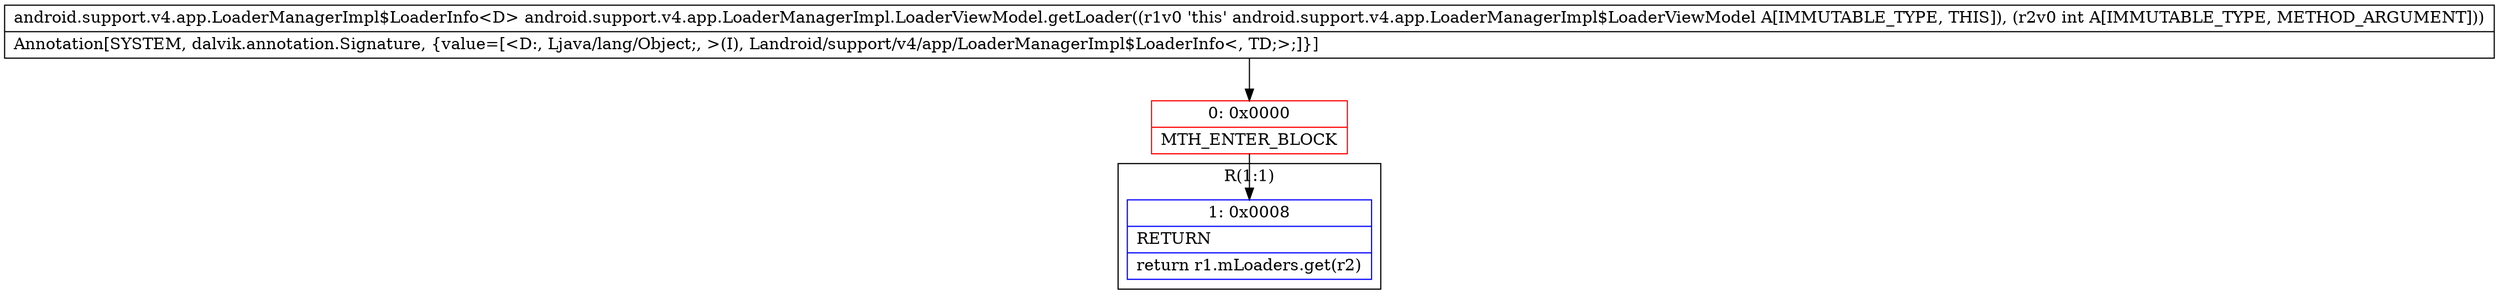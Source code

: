 digraph "CFG forandroid.support.v4.app.LoaderManagerImpl.LoaderViewModel.getLoader(I)Landroid\/support\/v4\/app\/LoaderManagerImpl$LoaderInfo;" {
subgraph cluster_Region_2144872132 {
label = "R(1:1)";
node [shape=record,color=blue];
Node_1 [shape=record,label="{1\:\ 0x0008|RETURN\l|return r1.mLoaders.get(r2)\l}"];
}
Node_0 [shape=record,color=red,label="{0\:\ 0x0000|MTH_ENTER_BLOCK\l}"];
MethodNode[shape=record,label="{android.support.v4.app.LoaderManagerImpl$LoaderInfo\<D\> android.support.v4.app.LoaderManagerImpl.LoaderViewModel.getLoader((r1v0 'this' android.support.v4.app.LoaderManagerImpl$LoaderViewModel A[IMMUTABLE_TYPE, THIS]), (r2v0 int A[IMMUTABLE_TYPE, METHOD_ARGUMENT]))  | Annotation[SYSTEM, dalvik.annotation.Signature, \{value=[\<D:, Ljava\/lang\/Object;, \>(I), Landroid\/support\/v4\/app\/LoaderManagerImpl$LoaderInfo\<, TD;\>;]\}]\l}"];
MethodNode -> Node_0;
Node_0 -> Node_1;
}

